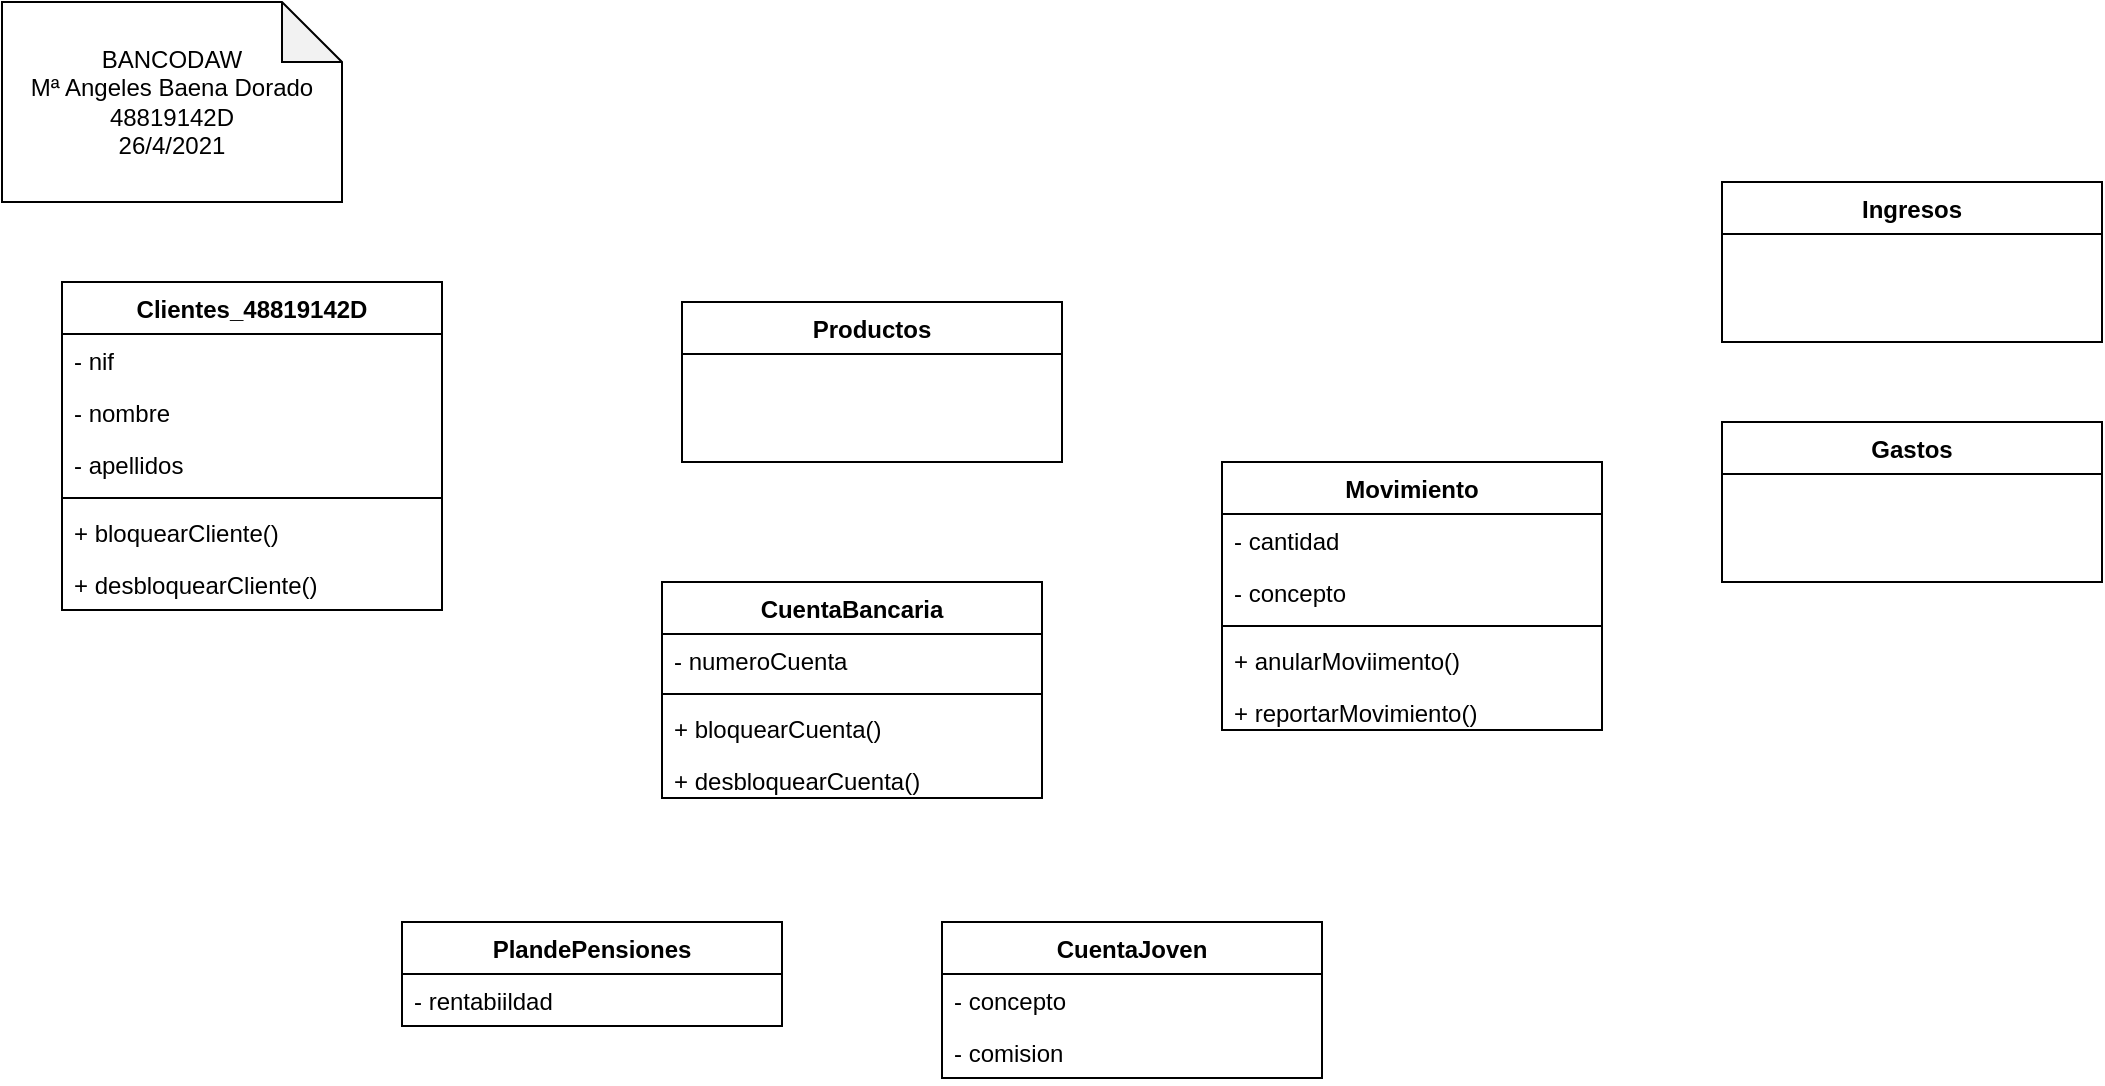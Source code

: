<mxfile version="14.6.6" type="github">
  <diagram id="C5RBs43oDa-KdzZeNtuy" name="Page-1">
    <mxGraphModel dx="1422" dy="771" grid="1" gridSize="10" guides="1" tooltips="1" connect="1" arrows="1" fold="1" page="1" pageScale="1" pageWidth="1169" pageHeight="827" math="0" shadow="0">
      <root>
        <mxCell id="WIyWlLk6GJQsqaUBKTNV-0" />
        <mxCell id="WIyWlLk6GJQsqaUBKTNV-1" parent="WIyWlLk6GJQsqaUBKTNV-0" />
        <mxCell id="iE6FMapl29Qg4c_nM3nC-0" value="&lt;div&gt;BANCODAW&lt;/div&gt;&lt;div&gt;Mª Angeles Baena Dorado&lt;/div&gt;&lt;div&gt;48819142D&lt;br&gt;&lt;/div&gt;&lt;div&gt;26/4/2021&lt;br&gt;&lt;/div&gt;" style="shape=note;whiteSpace=wrap;html=1;backgroundOutline=1;darkOpacity=0.05;fontStyle=0" parent="WIyWlLk6GJQsqaUBKTNV-1" vertex="1">
          <mxGeometry x="40" y="20" width="170" height="100" as="geometry" />
        </mxCell>
        <mxCell id="xge_uJqHZkqQWPB38G0r-0" value="Clientes_48819142D" style="swimlane;fontStyle=1;align=center;verticalAlign=top;childLayout=stackLayout;horizontal=1;startSize=26;horizontalStack=0;resizeParent=1;resizeParentMax=0;resizeLast=0;collapsible=1;marginBottom=0;" vertex="1" parent="WIyWlLk6GJQsqaUBKTNV-1">
          <mxGeometry x="70" y="160" width="190" height="164" as="geometry" />
        </mxCell>
        <mxCell id="xge_uJqHZkqQWPB38G0r-1" value="- nif&#xa;" style="text;strokeColor=none;fillColor=none;align=left;verticalAlign=top;spacingLeft=4;spacingRight=4;overflow=hidden;rotatable=0;points=[[0,0.5],[1,0.5]];portConstraint=eastwest;" vertex="1" parent="xge_uJqHZkqQWPB38G0r-0">
          <mxGeometry y="26" width="190" height="26" as="geometry" />
        </mxCell>
        <mxCell id="xge_uJqHZkqQWPB38G0r-4" value="- nombre" style="text;strokeColor=none;fillColor=none;align=left;verticalAlign=top;spacingLeft=4;spacingRight=4;overflow=hidden;rotatable=0;points=[[0,0.5],[1,0.5]];portConstraint=eastwest;" vertex="1" parent="xge_uJqHZkqQWPB38G0r-0">
          <mxGeometry y="52" width="190" height="26" as="geometry" />
        </mxCell>
        <mxCell id="xge_uJqHZkqQWPB38G0r-5" value="- apellidos" style="text;strokeColor=none;fillColor=none;align=left;verticalAlign=top;spacingLeft=4;spacingRight=4;overflow=hidden;rotatable=0;points=[[0,0.5],[1,0.5]];portConstraint=eastwest;" vertex="1" parent="xge_uJqHZkqQWPB38G0r-0">
          <mxGeometry y="78" width="190" height="26" as="geometry" />
        </mxCell>
        <mxCell id="xge_uJqHZkqQWPB38G0r-2" value="" style="line;strokeWidth=1;fillColor=none;align=left;verticalAlign=middle;spacingTop=-1;spacingLeft=3;spacingRight=3;rotatable=0;labelPosition=right;points=[];portConstraint=eastwest;" vertex="1" parent="xge_uJqHZkqQWPB38G0r-0">
          <mxGeometry y="104" width="190" height="8" as="geometry" />
        </mxCell>
        <mxCell id="xge_uJqHZkqQWPB38G0r-3" value="+ bloquearCliente()" style="text;strokeColor=none;fillColor=none;align=left;verticalAlign=top;spacingLeft=4;spacingRight=4;overflow=hidden;rotatable=0;points=[[0,0.5],[1,0.5]];portConstraint=eastwest;" vertex="1" parent="xge_uJqHZkqQWPB38G0r-0">
          <mxGeometry y="112" width="190" height="26" as="geometry" />
        </mxCell>
        <mxCell id="xge_uJqHZkqQWPB38G0r-6" value="+ desbloquearCliente()" style="text;strokeColor=none;fillColor=none;align=left;verticalAlign=top;spacingLeft=4;spacingRight=4;overflow=hidden;rotatable=0;points=[[0,0.5],[1,0.5]];portConstraint=eastwest;" vertex="1" parent="xge_uJqHZkqQWPB38G0r-0">
          <mxGeometry y="138" width="190" height="26" as="geometry" />
        </mxCell>
        <mxCell id="xge_uJqHZkqQWPB38G0r-7" value="Ingresos" style="swimlane;fontStyle=1;align=center;verticalAlign=top;childLayout=stackLayout;horizontal=1;startSize=26;horizontalStack=0;resizeParent=1;resizeParentMax=0;resizeLast=0;collapsible=1;marginBottom=0;" vertex="1" parent="WIyWlLk6GJQsqaUBKTNV-1">
          <mxGeometry x="900" y="110" width="190" height="80" as="geometry" />
        </mxCell>
        <mxCell id="xge_uJqHZkqQWPB38G0r-14" value="CuentaBancaria" style="swimlane;fontStyle=1;align=center;verticalAlign=top;childLayout=stackLayout;horizontal=1;startSize=26;horizontalStack=0;resizeParent=1;resizeParentMax=0;resizeLast=0;collapsible=1;marginBottom=0;" vertex="1" parent="WIyWlLk6GJQsqaUBKTNV-1">
          <mxGeometry x="370" y="310" width="190" height="108" as="geometry" />
        </mxCell>
        <mxCell id="xge_uJqHZkqQWPB38G0r-15" value="- numeroCuenta" style="text;strokeColor=none;fillColor=none;align=left;verticalAlign=top;spacingLeft=4;spacingRight=4;overflow=hidden;rotatable=0;points=[[0,0.5],[1,0.5]];portConstraint=eastwest;" vertex="1" parent="xge_uJqHZkqQWPB38G0r-14">
          <mxGeometry y="26" width="190" height="26" as="geometry" />
        </mxCell>
        <mxCell id="xge_uJqHZkqQWPB38G0r-18" value="" style="line;strokeWidth=1;fillColor=none;align=left;verticalAlign=middle;spacingTop=-1;spacingLeft=3;spacingRight=3;rotatable=0;labelPosition=right;points=[];portConstraint=eastwest;" vertex="1" parent="xge_uJqHZkqQWPB38G0r-14">
          <mxGeometry y="52" width="190" height="8" as="geometry" />
        </mxCell>
        <mxCell id="xge_uJqHZkqQWPB38G0r-19" value="+ bloquearCuenta()" style="text;strokeColor=none;fillColor=none;align=left;verticalAlign=top;spacingLeft=4;spacingRight=4;overflow=hidden;rotatable=0;points=[[0,0.5],[1,0.5]];portConstraint=eastwest;" vertex="1" parent="xge_uJqHZkqQWPB38G0r-14">
          <mxGeometry y="60" width="190" height="26" as="geometry" />
        </mxCell>
        <mxCell id="xge_uJqHZkqQWPB38G0r-20" value="+ desbloquearCuenta()" style="text;strokeColor=none;fillColor=none;align=left;verticalAlign=top;spacingLeft=4;spacingRight=4;overflow=hidden;rotatable=0;points=[[0,0.5],[1,0.5]];portConstraint=eastwest;" vertex="1" parent="xge_uJqHZkqQWPB38G0r-14">
          <mxGeometry y="86" width="190" height="22" as="geometry" />
        </mxCell>
        <mxCell id="xge_uJqHZkqQWPB38G0r-21" value="Movimiento" style="swimlane;fontStyle=1;align=center;verticalAlign=top;childLayout=stackLayout;horizontal=1;startSize=26;horizontalStack=0;resizeParent=1;resizeParentMax=0;resizeLast=0;collapsible=1;marginBottom=0;" vertex="1" parent="WIyWlLk6GJQsqaUBKTNV-1">
          <mxGeometry x="650" y="250" width="190" height="134" as="geometry" />
        </mxCell>
        <mxCell id="xge_uJqHZkqQWPB38G0r-22" value="- cantidad" style="text;strokeColor=none;fillColor=none;align=left;verticalAlign=top;spacingLeft=4;spacingRight=4;overflow=hidden;rotatable=0;points=[[0,0.5],[1,0.5]];portConstraint=eastwest;" vertex="1" parent="xge_uJqHZkqQWPB38G0r-21">
          <mxGeometry y="26" width="190" height="26" as="geometry" />
        </mxCell>
        <mxCell id="xge_uJqHZkqQWPB38G0r-26" value="- concepto" style="text;strokeColor=none;fillColor=none;align=left;verticalAlign=top;spacingLeft=4;spacingRight=4;overflow=hidden;rotatable=0;points=[[0,0.5],[1,0.5]];portConstraint=eastwest;" vertex="1" parent="xge_uJqHZkqQWPB38G0r-21">
          <mxGeometry y="52" width="190" height="26" as="geometry" />
        </mxCell>
        <mxCell id="xge_uJqHZkqQWPB38G0r-23" value="" style="line;strokeWidth=1;fillColor=none;align=left;verticalAlign=middle;spacingTop=-1;spacingLeft=3;spacingRight=3;rotatable=0;labelPosition=right;points=[];portConstraint=eastwest;" vertex="1" parent="xge_uJqHZkqQWPB38G0r-21">
          <mxGeometry y="78" width="190" height="8" as="geometry" />
        </mxCell>
        <mxCell id="xge_uJqHZkqQWPB38G0r-24" value="+ anularMoviimento()" style="text;strokeColor=none;fillColor=none;align=left;verticalAlign=top;spacingLeft=4;spacingRight=4;overflow=hidden;rotatable=0;points=[[0,0.5],[1,0.5]];portConstraint=eastwest;" vertex="1" parent="xge_uJqHZkqQWPB38G0r-21">
          <mxGeometry y="86" width="190" height="26" as="geometry" />
        </mxCell>
        <mxCell id="xge_uJqHZkqQWPB38G0r-25" value="+ reportarMovimiento()" style="text;strokeColor=none;fillColor=none;align=left;verticalAlign=top;spacingLeft=4;spacingRight=4;overflow=hidden;rotatable=0;points=[[0,0.5],[1,0.5]];portConstraint=eastwest;" vertex="1" parent="xge_uJqHZkqQWPB38G0r-21">
          <mxGeometry y="112" width="190" height="22" as="geometry" />
        </mxCell>
        <mxCell id="xge_uJqHZkqQWPB38G0r-27" value="Productos" style="swimlane;fontStyle=1;align=center;verticalAlign=top;childLayout=stackLayout;horizontal=1;startSize=26;horizontalStack=0;resizeParent=1;resizeParentMax=0;resizeLast=0;collapsible=1;marginBottom=0;" vertex="1" parent="WIyWlLk6GJQsqaUBKTNV-1">
          <mxGeometry x="380" y="170" width="190" height="80" as="geometry" />
        </mxCell>
        <mxCell id="xge_uJqHZkqQWPB38G0r-28" value="Gastos" style="swimlane;fontStyle=1;align=center;verticalAlign=top;childLayout=stackLayout;horizontal=1;startSize=26;horizontalStack=0;resizeParent=1;resizeParentMax=0;resizeLast=0;collapsible=1;marginBottom=0;" vertex="1" parent="WIyWlLk6GJQsqaUBKTNV-1">
          <mxGeometry x="900" y="230" width="190" height="80" as="geometry" />
        </mxCell>
        <mxCell id="xge_uJqHZkqQWPB38G0r-29" value="PlandePensiones" style="swimlane;fontStyle=1;align=center;verticalAlign=top;childLayout=stackLayout;horizontal=1;startSize=26;horizontalStack=0;resizeParent=1;resizeParentMax=0;resizeLast=0;collapsible=1;marginBottom=0;" vertex="1" parent="WIyWlLk6GJQsqaUBKTNV-1">
          <mxGeometry x="240" y="480" width="190" height="52" as="geometry" />
        </mxCell>
        <mxCell id="xge_uJqHZkqQWPB38G0r-30" value="- rentabiildad" style="text;strokeColor=none;fillColor=none;align=left;verticalAlign=top;spacingLeft=4;spacingRight=4;overflow=hidden;rotatable=0;points=[[0,0.5],[1,0.5]];portConstraint=eastwest;" vertex="1" parent="xge_uJqHZkqQWPB38G0r-29">
          <mxGeometry y="26" width="190" height="26" as="geometry" />
        </mxCell>
        <mxCell id="xge_uJqHZkqQWPB38G0r-34" value="CuentaJoven" style="swimlane;fontStyle=1;align=center;verticalAlign=top;childLayout=stackLayout;horizontal=1;startSize=26;horizontalStack=0;resizeParent=1;resizeParentMax=0;resizeLast=0;collapsible=1;marginBottom=0;" vertex="1" parent="WIyWlLk6GJQsqaUBKTNV-1">
          <mxGeometry x="510" y="480" width="190" height="78" as="geometry" />
        </mxCell>
        <mxCell id="xge_uJqHZkqQWPB38G0r-35" value="- concepto" style="text;strokeColor=none;fillColor=none;align=left;verticalAlign=top;spacingLeft=4;spacingRight=4;overflow=hidden;rotatable=0;points=[[0,0.5],[1,0.5]];portConstraint=eastwest;" vertex="1" parent="xge_uJqHZkqQWPB38G0r-34">
          <mxGeometry y="26" width="190" height="26" as="geometry" />
        </mxCell>
        <mxCell id="xge_uJqHZkqQWPB38G0r-39" value="- comision" style="text;strokeColor=none;fillColor=none;align=left;verticalAlign=top;spacingLeft=4;spacingRight=4;overflow=hidden;rotatable=0;points=[[0,0.5],[1,0.5]];portConstraint=eastwest;" vertex="1" parent="xge_uJqHZkqQWPB38G0r-34">
          <mxGeometry y="52" width="190" height="26" as="geometry" />
        </mxCell>
      </root>
    </mxGraphModel>
  </diagram>
</mxfile>
